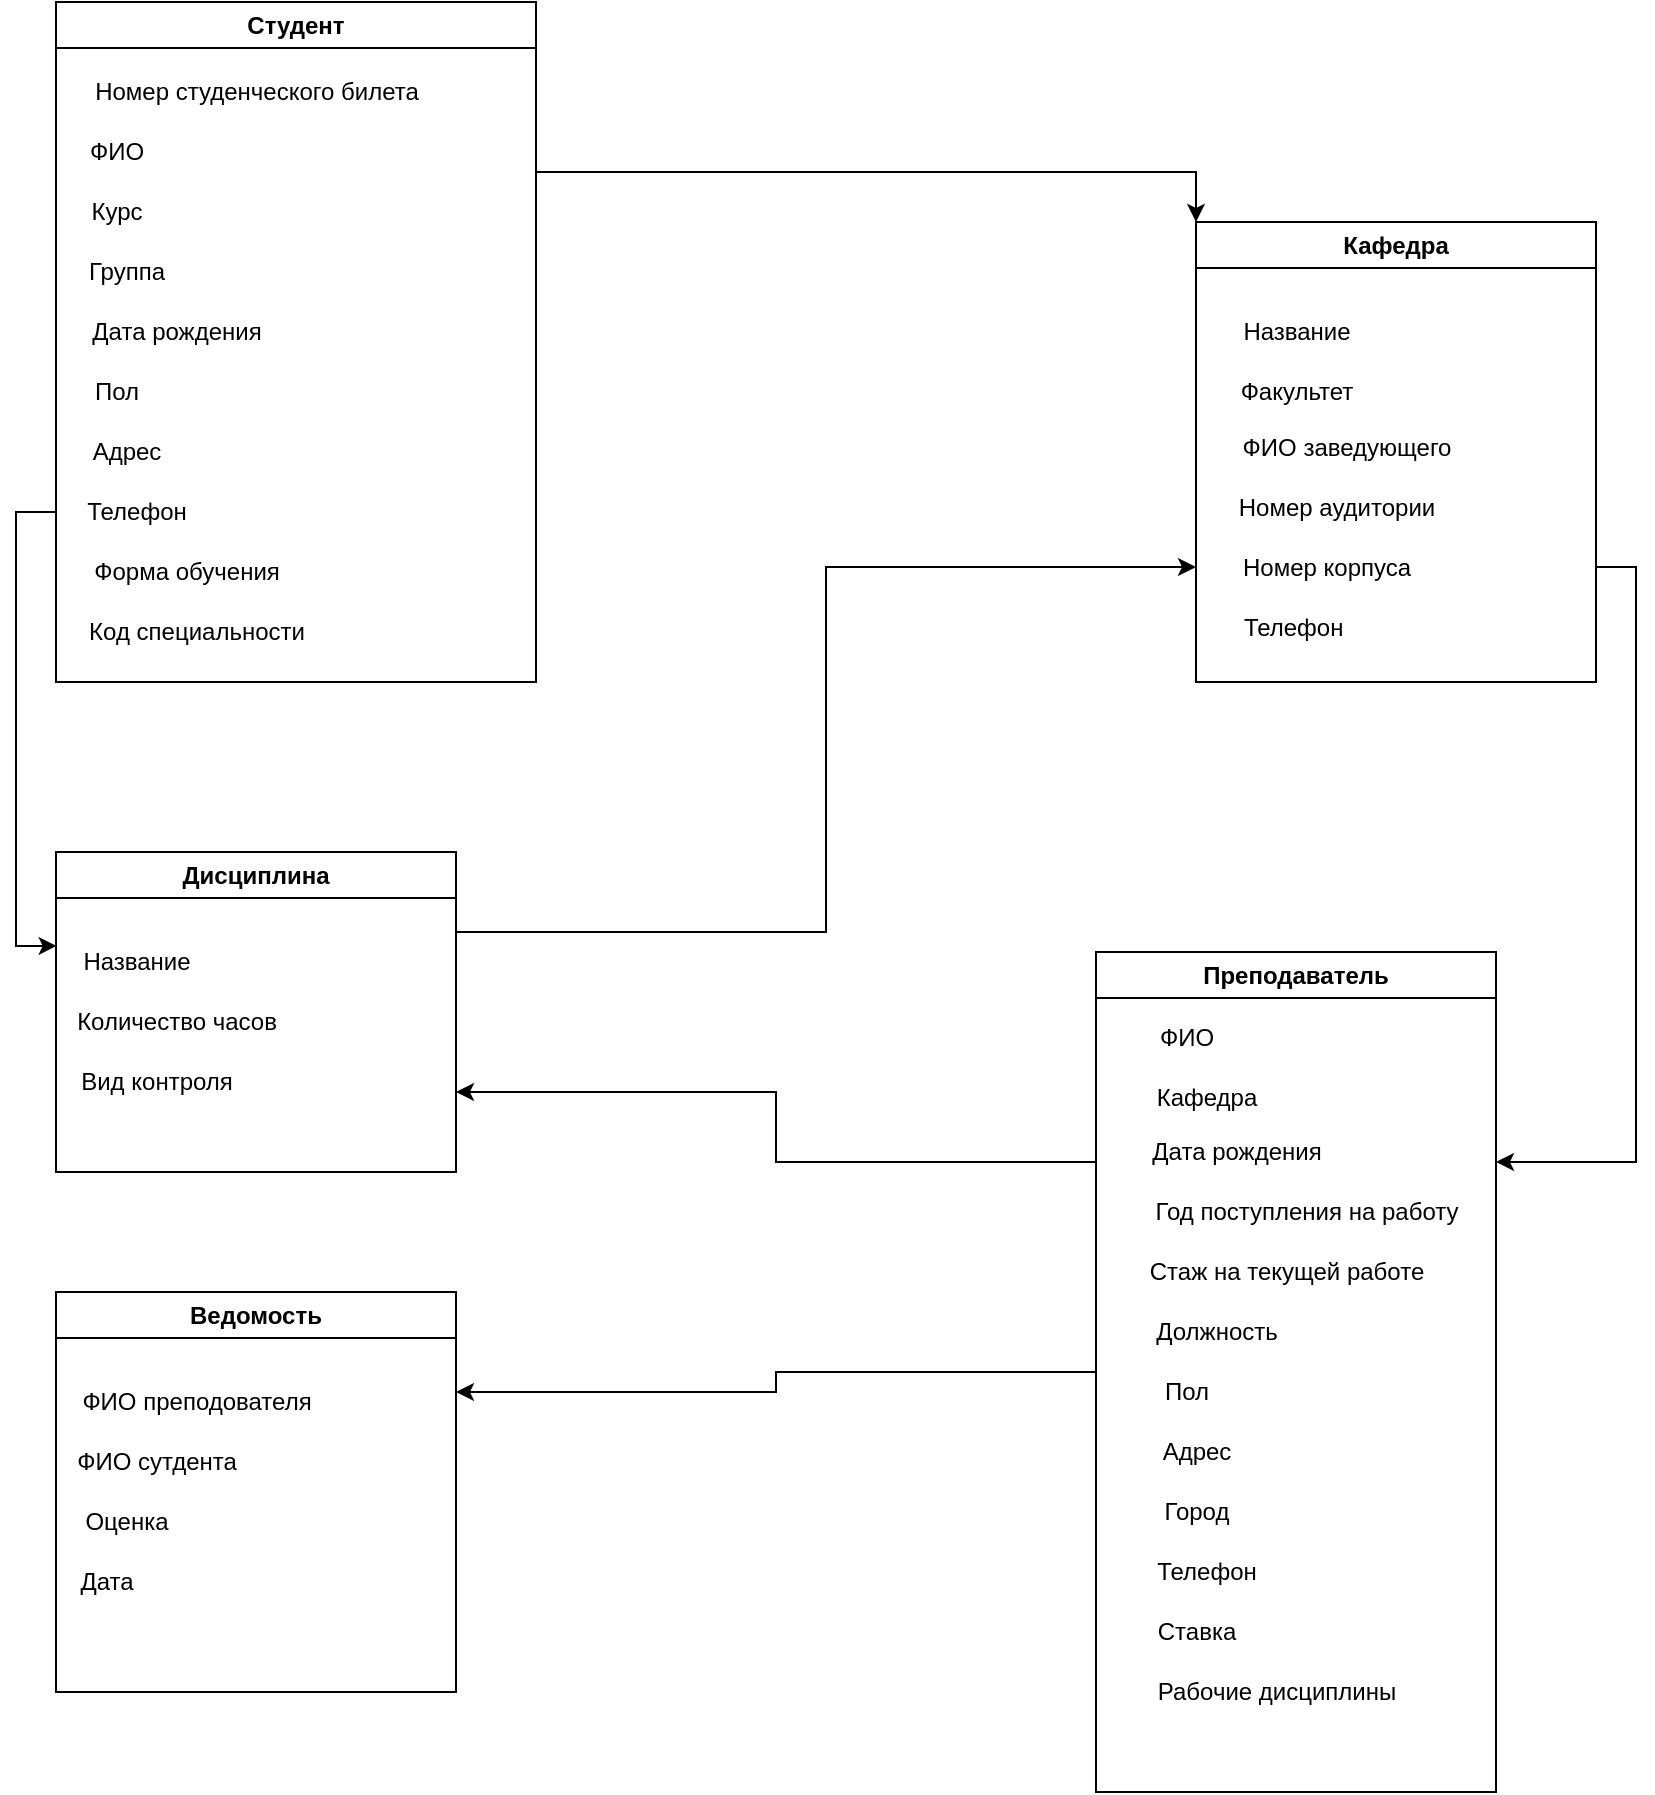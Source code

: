 <mxfile version="24.0.1" type="google">
  <diagram id="R2lEEEUBdFMjLlhIrx00" name="Page-1">
    <mxGraphModel grid="1" page="1" gridSize="10" guides="1" tooltips="1" connect="1" arrows="1" fold="1" pageScale="1" pageWidth="850" pageHeight="1100" math="0" shadow="0" extFonts="Permanent Marker^https://fonts.googleapis.com/css?family=Permanent+Marker">
      <root>
        <mxCell id="0" />
        <mxCell id="1" parent="0" />
        <mxCell id="lQNsPvtSyj825Nqt7O2x-65" style="edgeStyle=orthogonalEdgeStyle;rounded=0;orthogonalLoop=1;jettySize=auto;html=1;exitX=1;exitY=0.75;exitDx=0;exitDy=0;entryX=1;entryY=0.25;entryDx=0;entryDy=0;" edge="1" parent="1" source="lQNsPvtSyj825Nqt7O2x-11" target="lQNsPvtSyj825Nqt7O2x-19">
          <mxGeometry relative="1" as="geometry" />
        </mxCell>
        <mxCell id="lQNsPvtSyj825Nqt7O2x-11" value="Кафедра" style="swimlane;whiteSpace=wrap;html=1;" vertex="1" parent="1">
          <mxGeometry x="730" y="95" width="200" height="230" as="geometry" />
        </mxCell>
        <mxCell id="lQNsPvtSyj825Nqt7O2x-12" value="Название" style="text;html=1;align=center;verticalAlign=middle;resizable=0;points=[];autosize=1;strokeColor=none;fillColor=none;" vertex="1" parent="lQNsPvtSyj825Nqt7O2x-11">
          <mxGeometry x="10" y="40" width="80" height="30" as="geometry" />
        </mxCell>
        <mxCell id="lQNsPvtSyj825Nqt7O2x-15" value="ФИО заведующего" style="text;html=1;align=center;verticalAlign=middle;resizable=0;points=[];autosize=1;strokeColor=none;fillColor=none;" vertex="1" parent="lQNsPvtSyj825Nqt7O2x-11">
          <mxGeometry x="10" y="98" width="130" height="30" as="geometry" />
        </mxCell>
        <mxCell id="lQNsPvtSyj825Nqt7O2x-16" value="Номер аудитории" style="text;html=1;align=center;verticalAlign=middle;resizable=0;points=[];autosize=1;strokeColor=none;fillColor=none;" vertex="1" parent="lQNsPvtSyj825Nqt7O2x-11">
          <mxGeometry x="10" y="128" width="120" height="30" as="geometry" />
        </mxCell>
        <mxCell id="lQNsPvtSyj825Nqt7O2x-14" value="Факультет" style="text;html=1;align=center;verticalAlign=middle;resizable=0;points=[];autosize=1;strokeColor=none;fillColor=none;" vertex="1" parent="lQNsPvtSyj825Nqt7O2x-11">
          <mxGeometry x="10" y="70" width="80" height="30" as="geometry" />
        </mxCell>
        <mxCell id="lQNsPvtSyj825Nqt7O2x-17" value="Номер корпуса" style="text;html=1;align=center;verticalAlign=middle;resizable=0;points=[];autosize=1;strokeColor=none;fillColor=none;" vertex="1" parent="lQNsPvtSyj825Nqt7O2x-11">
          <mxGeometry x="10" y="158" width="110" height="30" as="geometry" />
        </mxCell>
        <mxCell id="lQNsPvtSyj825Nqt7O2x-18" value="Телефон&amp;nbsp;" style="text;html=1;align=center;verticalAlign=middle;resizable=0;points=[];autosize=1;strokeColor=none;fillColor=none;" vertex="1" parent="lQNsPvtSyj825Nqt7O2x-11">
          <mxGeometry x="10" y="188" width="80" height="30" as="geometry" />
        </mxCell>
        <mxCell id="lQNsPvtSyj825Nqt7O2x-80" style="edgeStyle=orthogonalEdgeStyle;rounded=0;orthogonalLoop=1;jettySize=auto;html=1;exitX=0;exitY=0.25;exitDx=0;exitDy=0;entryX=1;entryY=0.75;entryDx=0;entryDy=0;" edge="1" parent="1" source="lQNsPvtSyj825Nqt7O2x-19" target="lQNsPvtSyj825Nqt7O2x-48">
          <mxGeometry relative="1" as="geometry" />
        </mxCell>
        <mxCell id="lQNsPvtSyj825Nqt7O2x-81" style="edgeStyle=orthogonalEdgeStyle;rounded=0;orthogonalLoop=1;jettySize=auto;html=1;entryX=1;entryY=0.25;entryDx=0;entryDy=0;" edge="1" parent="1" source="lQNsPvtSyj825Nqt7O2x-19" target="lQNsPvtSyj825Nqt7O2x-52">
          <mxGeometry relative="1" as="geometry" />
        </mxCell>
        <mxCell id="lQNsPvtSyj825Nqt7O2x-19" value="Преподаватель" style="swimlane;whiteSpace=wrap;html=1;startSize=23;" vertex="1" parent="1">
          <mxGeometry x="680" y="460" width="200" height="420" as="geometry" />
        </mxCell>
        <mxCell id="lQNsPvtSyj825Nqt7O2x-23" value="Год поступления на работу" style="text;html=1;align=center;verticalAlign=middle;resizable=0;points=[];autosize=1;strokeColor=none;fillColor=none;" vertex="1" parent="lQNsPvtSyj825Nqt7O2x-19">
          <mxGeometry x="20" y="115" width="170" height="30" as="geometry" />
        </mxCell>
        <mxCell id="lQNsPvtSyj825Nqt7O2x-20" value="ФИО" style="text;html=1;align=center;verticalAlign=middle;resizable=0;points=[];autosize=1;strokeColor=none;fillColor=none;" vertex="1" parent="lQNsPvtSyj825Nqt7O2x-19">
          <mxGeometry x="20" y="28" width="50" height="30" as="geometry" />
        </mxCell>
        <mxCell id="lQNsPvtSyj825Nqt7O2x-21" value="Кафедра" style="text;html=1;align=center;verticalAlign=middle;resizable=0;points=[];autosize=1;strokeColor=none;fillColor=none;" vertex="1" parent="lQNsPvtSyj825Nqt7O2x-19">
          <mxGeometry x="20" y="58" width="70" height="30" as="geometry" />
        </mxCell>
        <mxCell id="lQNsPvtSyj825Nqt7O2x-22" value="Дата рождения" style="text;html=1;align=center;verticalAlign=middle;resizable=0;points=[];autosize=1;strokeColor=none;fillColor=none;" vertex="1" parent="lQNsPvtSyj825Nqt7O2x-19">
          <mxGeometry x="15" y="85" width="110" height="30" as="geometry" />
        </mxCell>
        <mxCell id="lQNsPvtSyj825Nqt7O2x-24" value="Стаж на текущей работе" style="text;html=1;align=center;verticalAlign=middle;resizable=0;points=[];autosize=1;strokeColor=none;fillColor=none;" vertex="1" parent="lQNsPvtSyj825Nqt7O2x-19">
          <mxGeometry x="15" y="145" width="160" height="30" as="geometry" />
        </mxCell>
        <mxCell id="lQNsPvtSyj825Nqt7O2x-27" value="Должность" style="text;html=1;align=center;verticalAlign=middle;resizable=0;points=[];autosize=1;strokeColor=none;fillColor=none;" vertex="1" parent="lQNsPvtSyj825Nqt7O2x-19">
          <mxGeometry x="20" y="175" width="80" height="30" as="geometry" />
        </mxCell>
        <mxCell id="lQNsPvtSyj825Nqt7O2x-28" value="Пол" style="text;html=1;align=center;verticalAlign=middle;resizable=0;points=[];autosize=1;strokeColor=none;fillColor=none;" vertex="1" parent="lQNsPvtSyj825Nqt7O2x-19">
          <mxGeometry x="20" y="205" width="50" height="30" as="geometry" />
        </mxCell>
        <mxCell id="lQNsPvtSyj825Nqt7O2x-29" value="Адрес" style="text;html=1;align=center;verticalAlign=middle;resizable=0;points=[];autosize=1;strokeColor=none;fillColor=none;" vertex="1" parent="lQNsPvtSyj825Nqt7O2x-19">
          <mxGeometry x="20" y="235" width="60" height="30" as="geometry" />
        </mxCell>
        <mxCell id="lQNsPvtSyj825Nqt7O2x-30" value="Город" style="text;html=1;align=center;verticalAlign=middle;resizable=0;points=[];autosize=1;strokeColor=none;fillColor=none;" vertex="1" parent="lQNsPvtSyj825Nqt7O2x-19">
          <mxGeometry x="20" y="265" width="60" height="30" as="geometry" />
        </mxCell>
        <mxCell id="lQNsPvtSyj825Nqt7O2x-31" value="Телефон" style="text;html=1;align=center;verticalAlign=middle;resizable=0;points=[];autosize=1;strokeColor=none;fillColor=none;" vertex="1" parent="lQNsPvtSyj825Nqt7O2x-19">
          <mxGeometry x="20" y="295" width="70" height="30" as="geometry" />
        </mxCell>
        <mxCell id="lQNsPvtSyj825Nqt7O2x-32" value="Ставка" style="text;html=1;align=center;verticalAlign=middle;resizable=0;points=[];autosize=1;strokeColor=none;fillColor=none;" vertex="1" parent="lQNsPvtSyj825Nqt7O2x-19">
          <mxGeometry x="20" y="325" width="60" height="30" as="geometry" />
        </mxCell>
        <mxCell id="lQNsPvtSyj825Nqt7O2x-33" value="Рабочие дисциплины" style="text;html=1;align=center;verticalAlign=middle;resizable=0;points=[];autosize=1;strokeColor=none;fillColor=none;" vertex="1" parent="lQNsPvtSyj825Nqt7O2x-19">
          <mxGeometry x="20" y="355" width="140" height="30" as="geometry" />
        </mxCell>
        <mxCell id="lQNsPvtSyj825Nqt7O2x-77" style="edgeStyle=orthogonalEdgeStyle;rounded=0;orthogonalLoop=1;jettySize=auto;html=1;exitX=1;exitY=0.25;exitDx=0;exitDy=0;entryX=0;entryY=0;entryDx=0;entryDy=0;" edge="1" parent="1" source="lQNsPvtSyj825Nqt7O2x-34" target="lQNsPvtSyj825Nqt7O2x-11">
          <mxGeometry relative="1" as="geometry" />
        </mxCell>
        <mxCell id="lQNsPvtSyj825Nqt7O2x-34" value="Студент" style="swimlane;whiteSpace=wrap;html=1;" vertex="1" parent="1">
          <mxGeometry x="160" y="-15" width="240" height="340" as="geometry" />
        </mxCell>
        <mxCell id="lQNsPvtSyj825Nqt7O2x-35" value="Номер студенческого билета" style="text;html=1;align=center;verticalAlign=middle;resizable=0;points=[];autosize=1;strokeColor=none;fillColor=none;" vertex="1" parent="lQNsPvtSyj825Nqt7O2x-34">
          <mxGeometry x="5" y="30" width="190" height="30" as="geometry" />
        </mxCell>
        <mxCell id="lQNsPvtSyj825Nqt7O2x-36" value="ФИО" style="text;html=1;align=center;verticalAlign=middle;resizable=0;points=[];autosize=1;strokeColor=none;fillColor=none;" vertex="1" parent="lQNsPvtSyj825Nqt7O2x-34">
          <mxGeometry x="5" y="60" width="50" height="30" as="geometry" />
        </mxCell>
        <mxCell id="lQNsPvtSyj825Nqt7O2x-37" value="Курс" style="text;html=1;align=center;verticalAlign=middle;resizable=0;points=[];autosize=1;strokeColor=none;fillColor=none;" vertex="1" parent="lQNsPvtSyj825Nqt7O2x-34">
          <mxGeometry x="5" y="90" width="50" height="30" as="geometry" />
        </mxCell>
        <mxCell id="lQNsPvtSyj825Nqt7O2x-38" value="Группа" style="text;html=1;align=center;verticalAlign=middle;resizable=0;points=[];autosize=1;strokeColor=none;fillColor=none;" vertex="1" parent="lQNsPvtSyj825Nqt7O2x-34">
          <mxGeometry x="5" y="120" width="60" height="30" as="geometry" />
        </mxCell>
        <mxCell id="lQNsPvtSyj825Nqt7O2x-39" value="Дата рождения" style="text;html=1;align=center;verticalAlign=middle;resizable=0;points=[];autosize=1;strokeColor=none;fillColor=none;" vertex="1" parent="lQNsPvtSyj825Nqt7O2x-34">
          <mxGeometry x="5" y="150" width="110" height="30" as="geometry" />
        </mxCell>
        <mxCell id="lQNsPvtSyj825Nqt7O2x-40" value="Пол" style="text;html=1;align=center;verticalAlign=middle;resizable=0;points=[];autosize=1;strokeColor=none;fillColor=none;" vertex="1" parent="lQNsPvtSyj825Nqt7O2x-34">
          <mxGeometry x="5" y="180" width="50" height="30" as="geometry" />
        </mxCell>
        <mxCell id="lQNsPvtSyj825Nqt7O2x-42" value="Телефон" style="text;html=1;align=center;verticalAlign=middle;resizable=0;points=[];autosize=1;strokeColor=none;fillColor=none;" vertex="1" parent="lQNsPvtSyj825Nqt7O2x-34">
          <mxGeometry x="5" y="240" width="70" height="30" as="geometry" />
        </mxCell>
        <mxCell id="lQNsPvtSyj825Nqt7O2x-43" value="Форма обучения" style="text;html=1;align=center;verticalAlign=middle;resizable=0;points=[];autosize=1;strokeColor=none;fillColor=none;" vertex="1" parent="lQNsPvtSyj825Nqt7O2x-34">
          <mxGeometry x="5" y="270" width="120" height="30" as="geometry" />
        </mxCell>
        <mxCell id="lQNsPvtSyj825Nqt7O2x-41" value="Адрес" style="text;html=1;align=center;verticalAlign=middle;resizable=0;points=[];autosize=1;strokeColor=none;fillColor=none;" vertex="1" parent="lQNsPvtSyj825Nqt7O2x-34">
          <mxGeometry x="5" y="210" width="60" height="30" as="geometry" />
        </mxCell>
        <mxCell id="lQNsPvtSyj825Nqt7O2x-44" value="Код специальности" style="text;html=1;align=center;verticalAlign=middle;resizable=0;points=[];autosize=1;strokeColor=none;fillColor=none;" vertex="1" parent="lQNsPvtSyj825Nqt7O2x-34">
          <mxGeometry x="5" y="300" width="130" height="30" as="geometry" />
        </mxCell>
        <mxCell id="lQNsPvtSyj825Nqt7O2x-76" style="edgeStyle=orthogonalEdgeStyle;rounded=0;orthogonalLoop=1;jettySize=auto;html=1;exitX=1;exitY=0.25;exitDx=0;exitDy=0;entryX=0;entryY=0.75;entryDx=0;entryDy=0;" edge="1" parent="1" source="lQNsPvtSyj825Nqt7O2x-48" target="lQNsPvtSyj825Nqt7O2x-11">
          <mxGeometry relative="1" as="geometry" />
        </mxCell>
        <mxCell id="lQNsPvtSyj825Nqt7O2x-48" value="Дисциплина" style="swimlane;whiteSpace=wrap;html=1;" vertex="1" parent="1">
          <mxGeometry x="160" y="410" width="200" height="160" as="geometry" />
        </mxCell>
        <mxCell id="lQNsPvtSyj825Nqt7O2x-49" value="Название" style="text;html=1;align=center;verticalAlign=middle;resizable=0;points=[];autosize=1;strokeColor=none;fillColor=none;" vertex="1" parent="lQNsPvtSyj825Nqt7O2x-48">
          <mxGeometry y="40" width="80" height="30" as="geometry" />
        </mxCell>
        <mxCell id="lQNsPvtSyj825Nqt7O2x-50" value="Количество часов" style="text;html=1;align=center;verticalAlign=middle;resizable=0;points=[];autosize=1;strokeColor=none;fillColor=none;" vertex="1" parent="lQNsPvtSyj825Nqt7O2x-48">
          <mxGeometry y="70" width="120" height="30" as="geometry" />
        </mxCell>
        <mxCell id="lQNsPvtSyj825Nqt7O2x-51" value="Вид контроля" style="text;html=1;align=center;verticalAlign=middle;resizable=0;points=[];autosize=1;strokeColor=none;fillColor=none;" vertex="1" parent="lQNsPvtSyj825Nqt7O2x-48">
          <mxGeometry y="100" width="100" height="30" as="geometry" />
        </mxCell>
        <mxCell id="lQNsPvtSyj825Nqt7O2x-52" value="Ведомость" style="swimlane;whiteSpace=wrap;html=1;" vertex="1" parent="1">
          <mxGeometry x="160" y="630" width="200" height="200" as="geometry" />
        </mxCell>
        <mxCell id="lQNsPvtSyj825Nqt7O2x-53" value="ФИО преподователя" style="text;html=1;align=center;verticalAlign=middle;resizable=0;points=[];autosize=1;strokeColor=none;fillColor=none;" vertex="1" parent="lQNsPvtSyj825Nqt7O2x-52">
          <mxGeometry y="40" width="140" height="30" as="geometry" />
        </mxCell>
        <mxCell id="lQNsPvtSyj825Nqt7O2x-54" value="ФИО сутдента" style="text;html=1;align=center;verticalAlign=middle;resizable=0;points=[];autosize=1;strokeColor=none;fillColor=none;" vertex="1" parent="lQNsPvtSyj825Nqt7O2x-52">
          <mxGeometry y="70" width="100" height="30" as="geometry" />
        </mxCell>
        <mxCell id="lQNsPvtSyj825Nqt7O2x-55" value="Оценка" style="text;html=1;align=center;verticalAlign=middle;resizable=0;points=[];autosize=1;strokeColor=none;fillColor=none;" vertex="1" parent="lQNsPvtSyj825Nqt7O2x-52">
          <mxGeometry y="100" width="70" height="30" as="geometry" />
        </mxCell>
        <mxCell id="lQNsPvtSyj825Nqt7O2x-56" value="Дата" style="text;html=1;align=center;verticalAlign=middle;resizable=0;points=[];autosize=1;strokeColor=none;fillColor=none;" vertex="1" parent="lQNsPvtSyj825Nqt7O2x-52">
          <mxGeometry y="130" width="50" height="30" as="geometry" />
        </mxCell>
        <mxCell id="lQNsPvtSyj825Nqt7O2x-69" style="edgeStyle=orthogonalEdgeStyle;rounded=0;orthogonalLoop=1;jettySize=auto;html=1;exitX=0;exitY=0.75;exitDx=0;exitDy=0;entryX=0.004;entryY=0.233;entryDx=0;entryDy=0;entryPerimeter=0;" edge="1" parent="1" source="lQNsPvtSyj825Nqt7O2x-34" target="lQNsPvtSyj825Nqt7O2x-49">
          <mxGeometry relative="1" as="geometry" />
        </mxCell>
      </root>
    </mxGraphModel>
  </diagram>
</mxfile>
